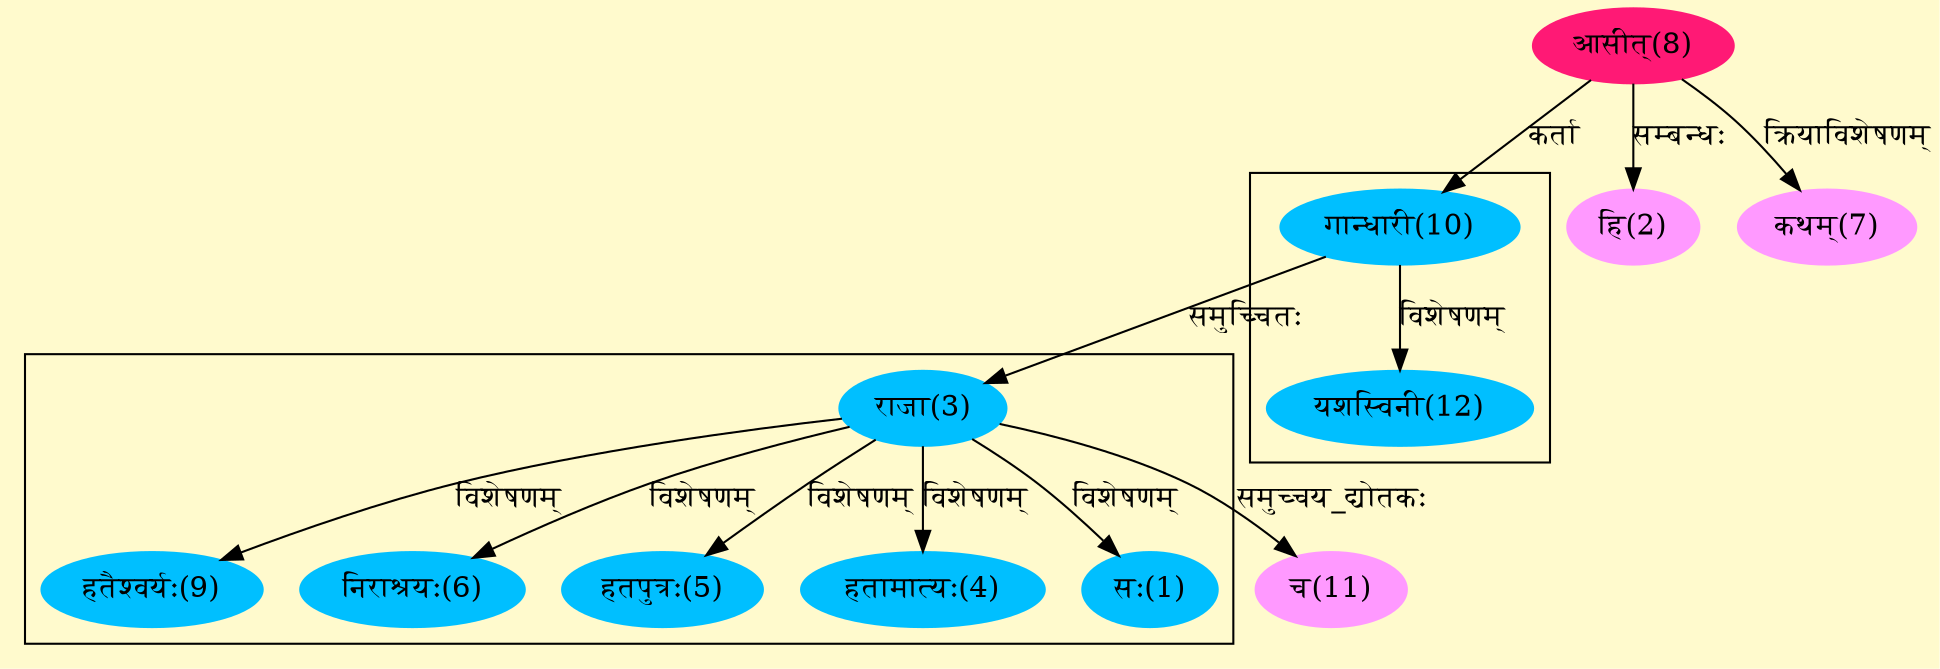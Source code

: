 digraph G{
rankdir=BT;
 compound=true;
 bgcolor="lemonchiffon1";

subgraph cluster_1{
Node1 [style=filled, color="#00BFFF" label = "सः(1)"]
Node3 [style=filled, color="#00BFFF" label = "राजा(3)"]
Node4 [style=filled, color="#00BFFF" label = "हतामात्यः(4)"]
Node5 [style=filled, color="#00BFFF" label = "हतपुत्रः(5)"]
Node6 [style=filled, color="#00BFFF" label = "निराश्रयः(6)"]
Node9 [style=filled, color="#00BFFF" label = "हतैश्वर्यः(9)"]

}

subgraph cluster_2{
Node3 [style=filled, color="#00BFFF" label = "राजा(3)"]
Node10 [style=filled, color="#00BFFF" label = "गान्धारी(10)"]
Node4 [style=filled, color="#00BFFF" label = "हतामात्यः(4)"]
Node5 [style=filled, color="#00BFFF" label = "हतपुत्रः(5)"]
Node6 [style=filled, color="#00BFFF" label = "निराश्रयः(6)"]
Node9 [style=filled, color="#00BFFF" label = "हतैश्वर्यः(9)"]
Node12 [style=filled, color="#00BFFF" label = "यशस्विनी(12)"]

}
Node2 [style=filled, color="#FF99FF" label = "हि(2)"]
Node8 [style=filled, color="#FF1975" label = "आसीत्(8)"]
Node7 [style=filled, color="#FF99FF" label = "कथम्(7)"]
Node10 [style=filled, color="#00BFFF" label = "गान्धारी(10)"]
Node11 [style=filled, color="#FF99FF" label = "च(11)"]
Node3 [style=filled, color="#00BFFF" label = "राजा(3)"]
/* Start of Relations section */

Node1 -> Node3 [  label="विशेषणम्"  dir="back" ]
Node2 -> Node8 [  label="सम्बन्धः"  dir="back" ]
Node3 -> Node10 [  label="समुच्चितः"  dir="back" ]
Node4 -> Node3 [  label="विशेषणम्"  dir="back" ]
Node5 -> Node3 [  label="विशेषणम्"  dir="back" ]
Node6 -> Node3 [  label="विशेषणम्"  dir="back" ]
Node7 -> Node8 [  label="क्रियाविशेषणम्"  dir="back" ]
Node9 -> Node3 [  label="विशेषणम्"  dir="back" ]
Node10 -> Node8 [  label="कर्ता"  dir="back" ]
Node11 -> Node3 [  label="समुच्चय_द्योतकः"  dir="back" ]
Node12 -> Node10 [  label="विशेषणम्"  dir="back" ]
}
